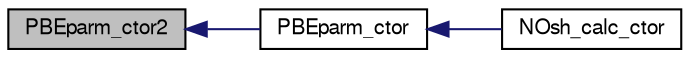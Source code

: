 digraph "PBEparm_ctor2"
{
  edge [fontname="FreeSans",fontsize="10",labelfontname="FreeSans",labelfontsize="10"];
  node [fontname="FreeSans",fontsize="10",shape=record];
  rankdir="LR";
  Node1 [label="PBEparm_ctor2",height=0.2,width=0.4,color="black", fillcolor="grey75", style="filled" fontcolor="black"];
  Node1 -> Node2 [dir="back",color="midnightblue",fontsize="10",style="solid",fontname="FreeSans"];
  Node2 [label="PBEparm_ctor",height=0.2,width=0.4,color="black", fillcolor="white", style="filled",URL="$group___p_b_eparm.html#ga44fb8066bae48546476db45a720d7e8f",tooltip="Construct PBEparm object."];
  Node2 -> Node3 [dir="back",color="midnightblue",fontsize="10",style="solid",fontname="FreeSans"];
  Node3 [label="NOsh_calc_ctor",height=0.2,width=0.4,color="black", fillcolor="white", style="filled",URL="$group___n_osh.html#ga115dd2cd52f190dbb5112cf553fd28ac",tooltip="Construct NOsh_calc."];
}

